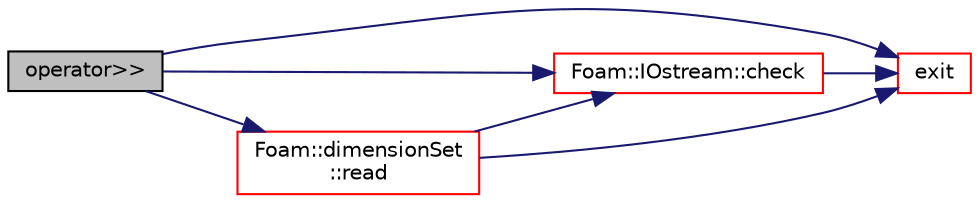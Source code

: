 digraph "operator&gt;&gt;"
{
  bgcolor="transparent";
  edge [fontname="Helvetica",fontsize="10",labelfontname="Helvetica",labelfontsize="10"];
  node [fontname="Helvetica",fontsize="10",shape=record];
  rankdir="LR";
  Node55328 [label="operator\>\>",height=0.2,width=0.4,color="black", fillcolor="grey75", style="filled", fontcolor="black"];
  Node55328 -> Node55329 [color="midnightblue",fontsize="10",style="solid",fontname="Helvetica"];
  Node55329 [label="Foam::IOstream::check",height=0.2,width=0.4,color="red",URL="$a27333.html#a367eb3425fc4e8270e2aa961df8ac8a5",tooltip="Check IOstream status for given operation. "];
  Node55329 -> Node55332 [color="midnightblue",fontsize="10",style="solid",fontname="Helvetica"];
  Node55332 [label="exit",height=0.2,width=0.4,color="red",URL="$a21851.html#a06ca7250d8e89caf05243ec094843642"];
  Node55328 -> Node55332 [color="midnightblue",fontsize="10",style="solid",fontname="Helvetica"];
  Node55328 -> Node55380 [color="midnightblue",fontsize="10",style="solid",fontname="Helvetica"];
  Node55380 [label="Foam::dimensionSet\l::read",height=0.2,width=0.4,color="red",URL="$a27477.html#a4b1272c56fc93e26715db0ffd87a9b1f",tooltip="Read using provided units. Used only in initial parsing. "];
  Node55380 -> Node55332 [color="midnightblue",fontsize="10",style="solid",fontname="Helvetica"];
  Node55380 -> Node55329 [color="midnightblue",fontsize="10",style="solid",fontname="Helvetica"];
}
